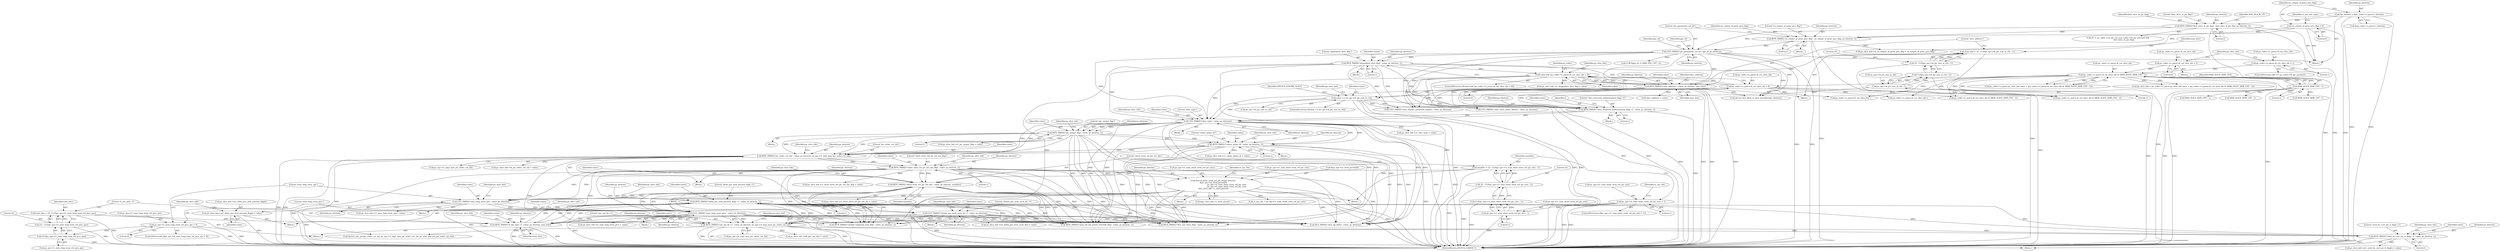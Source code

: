 digraph "0_Android_913d9e8d93d6b81bb8eac3fc2c1426651f5b259d@array" {
"1000976" [label="(Call,ps_slice_hdr->ai1_delta_poc_msb_present_flag[i] = value)"];
"1000971" [label="(Call,BITS_PARSE(\"delta_poc_msb_present_flag[ i ]\", value, ps_bitstrm, 1))"];
"1000916" [label="(Call,BITS_PARSE(\"lt_idx_sps[ i ]\", value, ps_bitstrm, num_bits))"];
"1000857" [label="(Call,UEV_PARSE(\"num_long_term_pics\", value, ps_bitstrm))"];
"1000734" [label="(Call,BITS_PARSE(\"short_term_ref_pic_set_idx\", value, ps_bitstrm, numbits))"];
"1000694" [label="(Call,BITS_PARSE(\"short_term_ref_pic_set_sps_flag\", value, ps_bitstrm, 1))"];
"1000682" [label="(Call,BITS_PARSE(\"pic_order_cnt_lsb\", value, ps_bitstrm, ps_sps->i1_log2_max_pic_order_cnt_lsb))"];
"1000637" [label="(Call,BITS_PARSE(\"pic_output_flag\", value, ps_bitstrm, 1))"];
"1000592" [label="(Call,UEV_PARSE(\"slice_type\", value, ps_bitstrm))"];
"1000587" [label="(Call,BITS_PARSE(\"slice_reserved_undetermined_flag[ i ]\", value, ps_bitstrm, 1))"];
"1000537" [label="(Call,value >= ps_sps->i4_pic_size_in_ctb)"];
"1000528" [label="(Call,BITS_PARSE(\"slice_address\", value, ps_bitstrm, num_bits))"];
"1000428" [label="(Call,value && (ps_codec->s_parse.i4_cur_slice_idx > 0))"];
"1000422" [label="(Call,BITS_PARSE(\"dependent_slice_flag\", value, ps_bitstrm, 1))"];
"1000209" [label="(Call,UEV_PARSE(\"pic_parameter_set_id\", pps_id, ps_bitstrm))"];
"1000204" [label="(Call,BITS_PARSE(\"no_output_of_prior_pics_flag\", no_output_of_prior_pics_flag, ps_bitstrm, 1))"];
"1000159" [label="(Call,no_output_of_prior_pics_flag = 0)"];
"1000190" [label="(Call,BITS_PARSE(\"first_slice_in_pic_flag\", first_slice_in_pic_flag, ps_bitstrm, 1))"];
"1000147" [label="(Call,*ps_bitstrm = &ps_codec->s_parse.s_bitstrm)"];
"1000430" [label="(Call,ps_codec->s_parse.i4_cur_slice_idx > 0)"];
"1000405" [label="(Call,ps_codec->s_parse.i4_cur_slice_idx & (MAX_SLICE_HDR_CNT - 1))"];
"1000375" [label="(Call,ps_codec->s_parse.i4_cur_slice_idx = 0)"];
"1000390" [label="(Call,ps_codec->s_parse.i4_cur_slice_idx = 1)"];
"1000411" [label="(Call,MAX_SLICE_HDR_CNT - 1)"];
"1000518" [label="(Call,num_bits = 32 - CLZ(ps_sps->i4_pic_size_in_ctb - 1))"];
"1000520" [label="(Call,32 - CLZ(ps_sps->i4_pic_size_in_ctb - 1))"];
"1000522" [label="(Call,CLZ(ps_sps->i4_pic_size_in_ctb - 1))"];
"1000523" [label="(Call,ps_sps->i4_pic_size_in_ctb - 1)"];
"1000659" [label="(Call,BITS_PARSE(\"colour_plane_id\", value, ps_bitstrm, 2))"];
"1000724" [label="(Call,numbits = 32 - CLZ(ps_sps->i1_num_short_term_ref_pic_sets - 1))"];
"1000726" [label="(Call,32 - CLZ(ps_sps->i1_num_short_term_ref_pic_sets - 1))"];
"1000728" [label="(Call,CLZ(ps_sps->i1_num_short_term_ref_pic_sets - 1))"];
"1000729" [label="(Call,ps_sps->i1_num_short_term_ref_pic_sets - 1)"];
"1000718" [label="(Call,ps_sps->i1_num_short_term_ref_pic_sets > 1)"];
"1000834" [label="(Call,UEV_PARSE(\"num_long_term_sps\", value, ps_bitstrm))"];
"1000778" [label="(Call,ihevcd_short_term_ref_pic_set(ps_bitstrm,\n &ps_sps->as_stref_picset[0],\n                                              ps_sps->i1_num_short_term_ref_pic_sets,\n                                              ps_sps->i1_num_short_term_ref_pic_sets,\n &ps_slice_hdr->s_stref_picset))"];
"1000997" [label="(Call,UEV_PARSE(\"delata_poc_msb_cycle_lt[ i ]\", value, ps_bitstrm))"];
"1000908" [label="(Call,num_bits = 32 - CLZ(ps_sps->i1_num_long_term_ref_pics_sps))"];
"1000910" [label="(Call,32 - CLZ(ps_sps->i1_num_long_term_ref_pics_sps))"];
"1000912" [label="(Call,CLZ(ps_sps->i1_num_long_term_ref_pics_sps))"];
"1000828" [label="(Call,ps_sps->i1_num_long_term_ref_pics_sps > 0)"];
"1000959" [label="(Call,BITS_PARSE(\"used_by_curr_pic_lt_flag[ i ]\", value, ps_bitstrm, 1))"];
"1000945" [label="(Call,BITS_PARSE(\"poc_lsb_lt[ i ]\", value, ps_bitstrm, ps_sps->i1_log2_max_pic_order_cnt_lsb))"];
"1000422" [label="(Call,BITS_PARSE(\"dependent_slice_flag\", value, ps_bitstrm, 1))"];
"1000686" [label="(Call,ps_sps->i1_log2_max_pic_order_cnt_lsb)"];
"1000160" [label="(Identifier,no_output_of_prior_pics_flag)"];
"1000588" [label="(Literal,\"slice_reserved_undetermined_flag[ i ]\")"];
"1000193" [label="(Identifier,ps_bitstrm)"];
"1000638" [label="(Literal,\"pic_output_flag\")"];
"1000786" [label="(Call,ps_sps->i1_num_short_term_ref_pic_sets)"];
"1000919" [label="(Identifier,ps_bitstrm)"];
"1002617" [label="(MethodReturn,IHEVCD_ERROR_T)"];
"1000960" [label="(Literal,\"used_by_curr_pic_lt_flag[ i ]\")"];
"1000689" [label="(Call,ps_slice_hdr->i4_pic_order_cnt_lsb = value)"];
"1000726" [label="(Call,32 - CLZ(ps_sps->i1_num_short_term_ref_pic_sets - 1))"];
"1000829" [label="(Call,ps_sps->i1_num_long_term_ref_pics_sps)"];
"1000518" [label="(Call,num_bits = 32 - CLZ(ps_sps->i4_pic_size_in_ctb - 1))"];
"1000718" [label="(Call,ps_sps->i1_num_short_term_ref_pic_sets > 1)"];
"1000440" [label="(Call,ps_codec->s_parse.i4_cur_slice_idx & (MAX_SLICE_HDR_CNT - 1))"];
"1001169" [label="(Call,BITS_PARSE(\"num_ref_idx_active_override_flag\", value, ps_bitstrm, 1))"];
"1000640" [label="(Identifier,ps_bitstrm)"];
"1001081" [label="(Call,BITS_PARSE(\"enable_temporal_mvp_flag\", value, ps_bitstrm, 1))"];
"1000532" [label="(Identifier,num_bits)"];
"1000780" [label="(Call,&ps_sps->as_stref_picset[0])"];
"1000406" [label="(Call,ps_codec->s_parse.i4_cur_slice_idx)"];
"1000537" [label="(Call,value >= ps_sps->i4_pic_size_in_ctb)"];
"1000212" [label="(Identifier,ps_bitstrm)"];
"1000210" [label="(Literal,\"pic_parameter_set_id\")"];
"1000194" [label="(Literal,1)"];
"1000912" [label="(Call,CLZ(ps_sps->i1_num_long_term_ref_pics_sps))"];
"1000727" [label="(Literal,32)"];
"1000431" [label="(Call,ps_codec->s_parse.i4_cur_slice_idx)"];
"1000159" [label="(Call,no_output_of_prior_pics_flag = 0)"];
"1000859" [label="(Identifier,value)"];
"1000528" [label="(Call,BITS_PARSE(\"slice_address\", value, ps_bitstrm, num_bits))"];
"1000531" [label="(Identifier,ps_bitstrm)"];
"1000963" [label="(Literal,1)"];
"1000909" [label="(Identifier,num_bits)"];
"1000390" [label="(Call,ps_codec->s_parse.i4_cur_slice_idx = 1)"];
"1000523" [label="(Call,ps_sps->i4_pic_size_in_ctb - 1)"];
"1000590" [label="(Identifier,ps_bitstrm)"];
"1000723" [label="(Block,)"];
"1000636" [label="(Block,)"];
"1000949" [label="(Call,ps_sps->i1_log2_max_pic_order_cnt_lsb)"];
"1000947" [label="(Identifier,value)"];
"1000910" [label="(Call,32 - CLZ(ps_sps->i1_num_long_term_ref_pics_sps))"];
"1000778" [label="(Call,ihevcd_short_term_ref_pic_set(ps_bitstrm,\n &ps_sps->as_stref_picset[0],\n                                              ps_sps->i1_num_short_term_ref_pic_sets,\n                                              ps_sps->i1_num_short_term_ref_pic_sets,\n &ps_slice_hdr->s_stref_picset))"];
"1000405" [label="(Call,ps_codec->s_parse.i4_cur_slice_idx & (MAX_SLICE_HDR_CNT - 1))"];
"1000944" [label="(Block,)"];
"1000538" [label="(Identifier,value)"];
"1000999" [label="(Identifier,value)"];
"1000736" [label="(Identifier,value)"];
"1000527" [label="(Literal,1)"];
"1001000" [label="(Identifier,ps_bitstrm)"];
"1000722" [label="(Literal,1)"];
"1000977" [label="(Call,ps_slice_hdr->ai1_delta_poc_msb_present_flag[i])"];
"1000215" [label="(Call,CLIP3(pps_id, 0, MAX_PPS_CNT - 2))"];
"1000997" [label="(Call,UEV_PARSE(\"delata_poc_msb_cycle_lt[ i ]\", value, ps_bitstrm))"];
"1000427" [label="(ControlStructure,if(value && (ps_codec->s_parse.i4_cur_slice_idx > 0)))"];
"1000203" [label="(Block,)"];
"1000413" [label="(Literal,1)"];
"1000971" [label="(Call,BITS_PARSE(\"delta_poc_msb_present_flag[ i ]\", value, ps_bitstrm, 1))"];
"1000836" [label="(Identifier,value)"];
"1001106" [label="(Call,BITS_PARSE(\"slice_sao_luma_flag\", value, ps_bitstrm, 1))"];
"1000641" [label="(Literal,1)"];
"1000733" [label="(Literal,1)"];
"1000204" [label="(Call,BITS_PARSE(\"no_output_of_prior_pics_flag\", no_output_of_prior_pics_flag, ps_bitstrm, 1))"];
"1000972" [label="(Literal,\"delta_poc_msb_present_flag[ i ]\")"];
"1000697" [label="(Identifier,ps_bitstrm)"];
"1000955" [label="(Identifier,ps_slice_hdr)"];
"1000596" [label="(Call,ps_slice_hdr->i1_slice_type = value)"];
"1000214" [label="(Identifier,pps_id)"];
"1000592" [label="(Call,UEV_PARSE(\"slice_type\", value, ps_bitstrm))"];
"1000147" [label="(Call,*ps_bitstrm = &ps_codec->s_parse.s_bitstrm)"];
"1000589" [label="(Identifier,value)"];
"1000536" [label="(ControlStructure,if(value >= ps_sps->i4_pic_size_in_ctb))"];
"1000516" [label="(Block,)"];
"1000974" [label="(Identifier,ps_bitstrm)"];
"1000375" [label="(Call,ps_codec->s_parse.i4_cur_slice_idx = 0)"];
"1000198" [label="(Identifier,NAL_BLA_W_LP)"];
"1000838" [label="(Call,ps_slice_hdr->i1_num_long_term_sps = value)"];
"1000684" [label="(Identifier,value)"];
"1001712" [label="(Call,ps_codec->s_parse.i4_cur_slice_idx--)"];
"1000666" [label="(Identifier,ps_slice_hdr)"];
"1000691" [label="(Identifier,ps_slice_hdr)"];
"1000662" [label="(Identifier,ps_bitstrm)"];
"1000696" [label="(Identifier,value)"];
"1000543" [label="(Identifier,IHEVCD_IGNORE_SLICE)"];
"1000552" [label="(Identifier,ps_slice_hdr)"];
"1000982" [label="(Identifier,value)"];
"1000828" [label="(Call,ps_sps->i1_num_long_term_ref_pics_sps > 0)"];
"1000737" [label="(Identifier,ps_bitstrm)"];
"1000745" [label="(Identifier,st_rps_idx)"];
"1000717" [label="(ControlStructure,if(ps_sps->i1_num_short_term_ref_pic_sets > 1))"];
"1000529" [label="(Literal,\"slice_address\")"];
"1000284" [label="(Call,(0 != ps_codec->u4_pic_cnt || ps_codec->i4_pic_present) &&\n                    first_slice_in_pic_flag)"];
"1000161" [label="(Literal,0)"];
"1000724" [label="(Call,numbits = 32 - CLZ(ps_sps->i1_num_short_term_ref_pic_sets - 1))"];
"1000521" [label="(Literal,32)"];
"1000777" [label="(Block,)"];
"1000520" [label="(Call,32 - CLZ(ps_sps->i4_pic_size_in_ctb - 1))"];
"1000861" [label="(Call,ps_slice_hdr->i1_num_long_term_pics = value)"];
"1000522" [label="(Call,CLZ(ps_sps->i4_pic_size_in_ctb - 1))"];
"1000637" [label="(Call,BITS_PARSE(\"pic_output_flag\", value, ps_bitstrm, 1))"];
"1000639" [label="(Identifier,value)"];
"1000975" [label="(Literal,1)"];
"1000384" [label="(ControlStructure,if(0 == ps_codec->i4_pic_present))"];
"1000998" [label="(Literal,\"delata_poc_msb_cycle_lt[ i ]\")"];
"1000719" [label="(Call,ps_sps->i1_num_short_term_ref_pic_sets)"];
"1000376" [label="(Call,ps_codec->s_parse.i4_cur_slice_idx)"];
"1000945" [label="(Call,BITS_PARSE(\"poc_lsb_lt[ i ]\", value, ps_bitstrm, ps_sps->i1_log2_max_pic_order_cnt_lsb))"];
"1000735" [label="(Literal,\"short_term_ref_pic_set_idx\")"];
"1000428" [label="(Call,value && (ps_codec->s_parse.i4_cur_slice_idx > 0))"];
"1000911" [label="(Literal,32)"];
"1000729" [label="(Call,ps_sps->i1_num_short_term_ref_pic_sets - 1)"];
"1000677" [label="(Block,)"];
"1002016" [label="(Call,ihevcd_bits_flush_to_byte_boundary(ps_bitstrm))"];
"1000827" [label="(ControlStructure,if(ps_sps->i1_num_long_term_ref_pics_sps > 0))"];
"1000908" [label="(Call,num_bits = 32 - CLZ(ps_sps->i1_num_long_term_ref_pics_sps))"];
"1000425" [label="(Identifier,ps_bitstrm)"];
"1000423" [label="(Literal,\"dependent_slice_flag\")"];
"1000906" [label="(Block,)"];
"1000739" [label="(Call,ps_slice_hdr->i1_short_term_ref_pic_set_idx = value)"];
"1000863" [label="(Identifier,ps_slice_hdr)"];
"1000587" [label="(Call,BITS_PARSE(\"slice_reserved_undetermined_flag[ i ]\", value, ps_bitstrm, 1))"];
"1000594" [label="(Identifier,value)"];
"1000399" [label="(Call,ps_codec->s_parse.ps_slice_hdr_base + (ps_codec->s_parse.i4_cur_slice_idx & (MAX_SLICE_HDR_CNT - 1)))"];
"1000833" [label="(Block,)"];
"1000837" [label="(Identifier,ps_bitstrm)"];
"1000436" [label="(Literal,0)"];
"1000554" [label="(Block,)"];
"1000682" [label="(Call,BITS_PARSE(\"pic_order_cnt_lsb\", value, ps_bitstrm, ps_sps->i1_log2_max_pic_order_cnt_lsb))"];
"1000421" [label="(Block,)"];
"1002518" [label="(Call,ps_codec->s_parse.i4_cur_slice_idx & (MAX_SLICE_HDR_CNT - 1))"];
"1002524" [label="(Call,MAX_SLICE_HDR_CNT - 1)"];
"1000685" [label="(Identifier,ps_bitstrm)"];
"1000460" [label="(Call,ps_slice_hdr->i1_dependent_slice_flag = value)"];
"1000826" [label="(Block,)"];
"1000976" [label="(Call,ps_slice_hdr->ai1_delta_poc_msb_present_flag[i] = value)"];
"1000979" [label="(Identifier,ps_slice_hdr)"];
"1000430" [label="(Call,ps_codec->s_parse.i4_cur_slice_idx > 0)"];
"1000725" [label="(Identifier,numbits)"];
"1001454" [label="(Call,SEV_PARSE(\"slice_qp_delta\", value, ps_bitstrm))"];
"1000952" [label="(Call,ps_slice_hdr->ai4_poc_lsb_lt[i] = value)"];
"1000741" [label="(Identifier,ps_slice_hdr)"];
"1000699" [label="(Call,ps_slice_hdr->i1_short_term_ref_pic_set_sps_flag = value)"];
"1000946" [label="(Literal,\"poc_lsb_lt[ i ]\")"];
"1000734" [label="(Call,BITS_PARSE(\"short_term_ref_pic_set_idx\", value, ps_bitstrm, numbits))"];
"1000164" [label="(Identifier,i1_nal_unit_type)"];
"1000446" [label="(Call,MAX_SLICE_HDR_CNT - 1)"];
"1000920" [label="(Identifier,num_bits)"];
"1000840" [label="(Identifier,ps_slice_hdr)"];
"1000698" [label="(Literal,1)"];
"1000779" [label="(Identifier,ps_bitstrm)"];
"1000728" [label="(Call,CLZ(ps_sps->i1_num_short_term_ref_pic_sets - 1))"];
"1000412" [label="(Identifier,MAX_SLICE_HDR_CNT)"];
"1000192" [label="(Identifier,first_slice_in_pic_flag)"];
"1000899" [label="(Block,)"];
"1000595" [label="(Identifier,ps_bitstrm)"];
"1000948" [label="(Identifier,ps_bitstrm)"];
"1000986" [label="(Identifier,ps_slice_hdr)"];
"1000834" [label="(Call,UEV_PARSE(\"num_long_term_sps\", value, ps_bitstrm))"];
"1000424" [label="(Identifier,value)"];
"1000967" [label="(Identifier,ps_slice_hdr)"];
"1000533" [label="(Call,slice_address = value)"];
"1000391" [label="(Call,ps_codec->s_parse.i4_cur_slice_idx)"];
"1000429" [label="(Identifier,value)"];
"1000132" [label="(Block,)"];
"1000789" [label="(Call,ps_sps->i1_num_short_term_ref_pic_sets)"];
"1001990" [label="(Call,UEV_PARSE(\"slice_header_extension_length\", value, ps_bitstrm))"];
"1000397" [label="(Call,ps_slice_hdr = ps_codec->s_parse.ps_slice_hdr_base + (ps_codec->s_parse.i4_cur_slice_idx & (MAX_SLICE_HDR_CNT - 1)))"];
"1000586" [label="(Block,)"];
"1000148" [label="(Identifier,ps_bitstrm)"];
"1000398" [label="(Identifier,ps_slice_hdr)"];
"1000524" [label="(Call,ps_sps->i4_pic_size_in_ctb)"];
"1000792" [label="(Call,&ps_slice_hdr->s_stref_picset)"];
"1000593" [label="(Literal,\"slice_type\")"];
"1000924" [label="(Identifier,ps_slice_hdr)"];
"1000918" [label="(Identifier,value)"];
"1000209" [label="(Call,UEV_PARSE(\"pic_parameter_set_id\", pps_id, ps_bitstrm))"];
"1001771" [label="(Call,ps_codec->s_parse.i4_cur_slice_idx--)"];
"1000439" [label="(Identifier,ps_codec)"];
"1000381" [label="(Literal,0)"];
"1001001" [label="(Call,ps_slice_hdr->ai1_delta_poc_msb_cycle_lt[i] = value)"];
"1001883" [label="(Call,UEV_PARSE(\"num_entry_point_offsets\", value, ps_bitstrm))"];
"1000206" [label="(Identifier,no_output_of_prior_pics_flag)"];
"1000835" [label="(Literal,\"num_long_term_sps\")"];
"1000530" [label="(Identifier,value)"];
"1000205" [label="(Literal,\"no_output_of_prior_pics_flag\")"];
"1000916" [label="(Call,BITS_PARSE(\"lt_idx_sps[ i ]\", value, ps_bitstrm, num_bits))"];
"1000642" [label="(Call,ps_slice_hdr->i1_pic_output_flag = value)"];
"1000207" [label="(Identifier,ps_bitstrm)"];
"1000539" [label="(Call,ps_sps->i4_pic_size_in_ctb)"];
"1000858" [label="(Literal,\"num_long_term_pics\")"];
"1000695" [label="(Literal,\"short_term_ref_pic_set_sps_flag\")"];
"1000149" [label="(Call,&ps_codec->s_parse.s_bitstrm)"];
"1000591" [label="(Literal,1)"];
"1000211" [label="(Identifier,pps_id)"];
"1000730" [label="(Call,ps_sps->i1_num_short_term_ref_pic_sets)"];
"1000832" [label="(Literal,0)"];
"1000462" [label="(Identifier,ps_slice_hdr)"];
"1000659" [label="(Call,BITS_PARSE(\"colour_plane_id\", value, ps_bitstrm, 2))"];
"1000519" [label="(Identifier,num_bits)"];
"1000208" [label="(Literal,1)"];
"1000664" [label="(Call,ps_slice_hdr->i1_colour_plane_id = value)"];
"1000660" [label="(Literal,\"colour_plane_id\")"];
"1000796" [label="(Call,st_rps_idx = ps_sps->i1_num_short_term_ref_pic_sets)"];
"1000913" [label="(Call,ps_sps->i1_num_long_term_ref_pics_sps)"];
"1000644" [label="(Identifier,ps_slice_hdr)"];
"1000961" [label="(Identifier,value)"];
"1000959" [label="(Call,BITS_PARSE(\"used_by_curr_pic_lt_flag[ i ]\", value, ps_bitstrm, 1))"];
"1000396" [label="(Literal,1)"];
"1000374" [label="(Block,)"];
"1000964" [label="(Call,ps_slice_hdr->ai1_used_by_curr_pic_lt_flag[i] = value)"];
"1000973" [label="(Identifier,value)"];
"1000962" [label="(Identifier,ps_bitstrm)"];
"1000190" [label="(Call,BITS_PARSE(\"first_slice_in_pic_flag\", first_slice_in_pic_flag, ps_bitstrm, 1))"];
"1000917" [label="(Literal,\"lt_idx_sps[ i ]\")"];
"1000797" [label="(Identifier,st_rps_idx)"];
"1000191" [label="(Literal,\"first_slice_in_pic_flag\")"];
"1000534" [label="(Identifier,slice_address)"];
"1000663" [label="(Literal,2)"];
"1000658" [label="(Block,)"];
"1000661" [label="(Identifier,value)"];
"1000694" [label="(Call,BITS_PARSE(\"short_term_ref_pic_set_sps_flag\", value, ps_bitstrm, 1))"];
"1000857" [label="(Call,UEV_PARSE(\"num_long_term_pics\", value, ps_bitstrm))"];
"1000426" [label="(Literal,1)"];
"1001658" [label="(Call,ihevcd_calc_poc(ps_codec, ps_nal, ps_sps->i1_log2_max_pic_order_cnt_lsb, ps_slice_hdr->i4_pic_order_cnt_lsb))"];
"1000501" [label="(Call,ps_slice_hdr->i1_no_output_of_prior_pics_flag = no_output_of_prior_pics_flag)"];
"1000585" [label="(Identifier,i)"];
"1001808" [label="(Call,MAX_SLICE_HDR_CNT - 1)"];
"1000701" [label="(Identifier,ps_slice_hdr)"];
"1000996" [label="(Block,)"];
"1000860" [label="(Identifier,ps_bitstrm)"];
"1000683" [label="(Literal,\"pic_order_cnt_lsb\")"];
"1000738" [label="(Identifier,numbits)"];
"1000598" [label="(Identifier,ps_slice_hdr)"];
"1001004" [label="(Identifier,ps_slice_hdr)"];
"1000411" [label="(Call,MAX_SLICE_HDR_CNT - 1)"];
"1000976" -> "1000899"  [label="AST: "];
"1000976" -> "1000982"  [label="CFG: "];
"1000977" -> "1000976"  [label="AST: "];
"1000982" -> "1000976"  [label="AST: "];
"1000986" -> "1000976"  [label="CFG: "];
"1000976" -> "1002617"  [label="DDG: "];
"1000971" -> "1000976"  [label="DDG: "];
"1000971" -> "1000899"  [label="AST: "];
"1000971" -> "1000975"  [label="CFG: "];
"1000972" -> "1000971"  [label="AST: "];
"1000973" -> "1000971"  [label="AST: "];
"1000974" -> "1000971"  [label="AST: "];
"1000975" -> "1000971"  [label="AST: "];
"1000979" -> "1000971"  [label="CFG: "];
"1000971" -> "1002617"  [label="DDG: "];
"1000971" -> "1000916"  [label="DDG: "];
"1000971" -> "1000916"  [label="DDG: "];
"1000971" -> "1000945"  [label="DDG: "];
"1000971" -> "1000945"  [label="DDG: "];
"1000916" -> "1000971"  [label="DDG: "];
"1000916" -> "1000971"  [label="DDG: "];
"1000959" -> "1000971"  [label="DDG: "];
"1000959" -> "1000971"  [label="DDG: "];
"1000971" -> "1000997"  [label="DDG: "];
"1000971" -> "1000997"  [label="DDG: "];
"1000971" -> "1001081"  [label="DDG: "];
"1000971" -> "1001081"  [label="DDG: "];
"1000971" -> "1001106"  [label="DDG: "];
"1000971" -> "1001106"  [label="DDG: "];
"1000971" -> "1001169"  [label="DDG: "];
"1000971" -> "1001169"  [label="DDG: "];
"1000971" -> "1001454"  [label="DDG: "];
"1000971" -> "1001454"  [label="DDG: "];
"1000916" -> "1000906"  [label="AST: "];
"1000916" -> "1000920"  [label="CFG: "];
"1000917" -> "1000916"  [label="AST: "];
"1000918" -> "1000916"  [label="AST: "];
"1000919" -> "1000916"  [label="AST: "];
"1000920" -> "1000916"  [label="AST: "];
"1000924" -> "1000916"  [label="CFG: "];
"1000916" -> "1002617"  [label="DDG: "];
"1000916" -> "1002617"  [label="DDG: "];
"1000857" -> "1000916"  [label="DDG: "];
"1000857" -> "1000916"  [label="DDG: "];
"1000997" -> "1000916"  [label="DDG: "];
"1000997" -> "1000916"  [label="DDG: "];
"1000908" -> "1000916"  [label="DDG: "];
"1000857" -> "1000826"  [label="AST: "];
"1000857" -> "1000860"  [label="CFG: "];
"1000858" -> "1000857"  [label="AST: "];
"1000859" -> "1000857"  [label="AST: "];
"1000860" -> "1000857"  [label="AST: "];
"1000863" -> "1000857"  [label="CFG: "];
"1000857" -> "1002617"  [label="DDG: "];
"1000734" -> "1000857"  [label="DDG: "];
"1000734" -> "1000857"  [label="DDG: "];
"1000834" -> "1000857"  [label="DDG: "];
"1000834" -> "1000857"  [label="DDG: "];
"1000694" -> "1000857"  [label="DDG: "];
"1000694" -> "1000857"  [label="DDG: "];
"1000778" -> "1000857"  [label="DDG: "];
"1000857" -> "1000861"  [label="DDG: "];
"1000857" -> "1000945"  [label="DDG: "];
"1000857" -> "1000945"  [label="DDG: "];
"1000857" -> "1001081"  [label="DDG: "];
"1000857" -> "1001081"  [label="DDG: "];
"1000857" -> "1001106"  [label="DDG: "];
"1000857" -> "1001106"  [label="DDG: "];
"1000857" -> "1001169"  [label="DDG: "];
"1000857" -> "1001169"  [label="DDG: "];
"1000857" -> "1001454"  [label="DDG: "];
"1000857" -> "1001454"  [label="DDG: "];
"1000734" -> "1000723"  [label="AST: "];
"1000734" -> "1000738"  [label="CFG: "];
"1000735" -> "1000734"  [label="AST: "];
"1000736" -> "1000734"  [label="AST: "];
"1000737" -> "1000734"  [label="AST: "];
"1000738" -> "1000734"  [label="AST: "];
"1000741" -> "1000734"  [label="CFG: "];
"1000734" -> "1002617"  [label="DDG: "];
"1000734" -> "1002617"  [label="DDG: "];
"1000694" -> "1000734"  [label="DDG: "];
"1000694" -> "1000734"  [label="DDG: "];
"1000724" -> "1000734"  [label="DDG: "];
"1000734" -> "1000739"  [label="DDG: "];
"1000734" -> "1000834"  [label="DDG: "];
"1000734" -> "1000834"  [label="DDG: "];
"1000734" -> "1001081"  [label="DDG: "];
"1000734" -> "1001081"  [label="DDG: "];
"1000734" -> "1001106"  [label="DDG: "];
"1000734" -> "1001106"  [label="DDG: "];
"1000734" -> "1001169"  [label="DDG: "];
"1000734" -> "1001169"  [label="DDG: "];
"1000734" -> "1001454"  [label="DDG: "];
"1000734" -> "1001454"  [label="DDG: "];
"1000694" -> "1000677"  [label="AST: "];
"1000694" -> "1000698"  [label="CFG: "];
"1000695" -> "1000694"  [label="AST: "];
"1000696" -> "1000694"  [label="AST: "];
"1000697" -> "1000694"  [label="AST: "];
"1000698" -> "1000694"  [label="AST: "];
"1000701" -> "1000694"  [label="CFG: "];
"1000694" -> "1002617"  [label="DDG: "];
"1000682" -> "1000694"  [label="DDG: "];
"1000682" -> "1000694"  [label="DDG: "];
"1000694" -> "1000699"  [label="DDG: "];
"1000694" -> "1000778"  [label="DDG: "];
"1000694" -> "1000834"  [label="DDG: "];
"1000694" -> "1000834"  [label="DDG: "];
"1000694" -> "1001081"  [label="DDG: "];
"1000694" -> "1001081"  [label="DDG: "];
"1000694" -> "1001106"  [label="DDG: "];
"1000694" -> "1001106"  [label="DDG: "];
"1000694" -> "1001169"  [label="DDG: "];
"1000694" -> "1001169"  [label="DDG: "];
"1000694" -> "1001454"  [label="DDG: "];
"1000694" -> "1001454"  [label="DDG: "];
"1000682" -> "1000677"  [label="AST: "];
"1000682" -> "1000686"  [label="CFG: "];
"1000683" -> "1000682"  [label="AST: "];
"1000684" -> "1000682"  [label="AST: "];
"1000685" -> "1000682"  [label="AST: "];
"1000686" -> "1000682"  [label="AST: "];
"1000691" -> "1000682"  [label="CFG: "];
"1000682" -> "1002617"  [label="DDG: "];
"1000682" -> "1002617"  [label="DDG: "];
"1000637" -> "1000682"  [label="DDG: "];
"1000637" -> "1000682"  [label="DDG: "];
"1000659" -> "1000682"  [label="DDG: "];
"1000659" -> "1000682"  [label="DDG: "];
"1000592" -> "1000682"  [label="DDG: "];
"1000592" -> "1000682"  [label="DDG: "];
"1000682" -> "1000689"  [label="DDG: "];
"1000682" -> "1000945"  [label="DDG: "];
"1000682" -> "1001658"  [label="DDG: "];
"1000637" -> "1000636"  [label="AST: "];
"1000637" -> "1000641"  [label="CFG: "];
"1000638" -> "1000637"  [label="AST: "];
"1000639" -> "1000637"  [label="AST: "];
"1000640" -> "1000637"  [label="AST: "];
"1000641" -> "1000637"  [label="AST: "];
"1000644" -> "1000637"  [label="CFG: "];
"1000637" -> "1002617"  [label="DDG: "];
"1000592" -> "1000637"  [label="DDG: "];
"1000592" -> "1000637"  [label="DDG: "];
"1000637" -> "1000642"  [label="DDG: "];
"1000637" -> "1000659"  [label="DDG: "];
"1000637" -> "1000659"  [label="DDG: "];
"1000637" -> "1001106"  [label="DDG: "];
"1000637" -> "1001106"  [label="DDG: "];
"1000637" -> "1001169"  [label="DDG: "];
"1000637" -> "1001169"  [label="DDG: "];
"1000637" -> "1001454"  [label="DDG: "];
"1000637" -> "1001454"  [label="DDG: "];
"1000592" -> "1000554"  [label="AST: "];
"1000592" -> "1000595"  [label="CFG: "];
"1000593" -> "1000592"  [label="AST: "];
"1000594" -> "1000592"  [label="AST: "];
"1000595" -> "1000592"  [label="AST: "];
"1000598" -> "1000592"  [label="CFG: "];
"1000592" -> "1002617"  [label="DDG: "];
"1000592" -> "1002617"  [label="DDG: "];
"1000587" -> "1000592"  [label="DDG: "];
"1000587" -> "1000592"  [label="DDG: "];
"1000537" -> "1000592"  [label="DDG: "];
"1000428" -> "1000592"  [label="DDG: "];
"1000528" -> "1000592"  [label="DDG: "];
"1000422" -> "1000592"  [label="DDG: "];
"1000209" -> "1000592"  [label="DDG: "];
"1000592" -> "1000596"  [label="DDG: "];
"1000592" -> "1000659"  [label="DDG: "];
"1000592" -> "1000659"  [label="DDG: "];
"1000592" -> "1001106"  [label="DDG: "];
"1000592" -> "1001106"  [label="DDG: "];
"1000592" -> "1001169"  [label="DDG: "];
"1000592" -> "1001169"  [label="DDG: "];
"1000592" -> "1001454"  [label="DDG: "];
"1000592" -> "1001454"  [label="DDG: "];
"1000587" -> "1000586"  [label="AST: "];
"1000587" -> "1000591"  [label="CFG: "];
"1000588" -> "1000587"  [label="AST: "];
"1000589" -> "1000587"  [label="AST: "];
"1000590" -> "1000587"  [label="AST: "];
"1000591" -> "1000587"  [label="AST: "];
"1000585" -> "1000587"  [label="CFG: "];
"1000587" -> "1002617"  [label="DDG: "];
"1000537" -> "1000587"  [label="DDG: "];
"1000428" -> "1000587"  [label="DDG: "];
"1000528" -> "1000587"  [label="DDG: "];
"1000422" -> "1000587"  [label="DDG: "];
"1000209" -> "1000587"  [label="DDG: "];
"1000537" -> "1000536"  [label="AST: "];
"1000537" -> "1000539"  [label="CFG: "];
"1000538" -> "1000537"  [label="AST: "];
"1000539" -> "1000537"  [label="AST: "];
"1000543" -> "1000537"  [label="CFG: "];
"1000552" -> "1000537"  [label="CFG: "];
"1000537" -> "1002617"  [label="DDG: "];
"1000537" -> "1002617"  [label="DDG: "];
"1000537" -> "1002617"  [label="DDG: "];
"1000528" -> "1000537"  [label="DDG: "];
"1000523" -> "1000537"  [label="DDG: "];
"1000537" -> "1001883"  [label="DDG: "];
"1000537" -> "1001990"  [label="DDG: "];
"1000528" -> "1000516"  [label="AST: "];
"1000528" -> "1000532"  [label="CFG: "];
"1000529" -> "1000528"  [label="AST: "];
"1000530" -> "1000528"  [label="AST: "];
"1000531" -> "1000528"  [label="AST: "];
"1000532" -> "1000528"  [label="AST: "];
"1000534" -> "1000528"  [label="CFG: "];
"1000528" -> "1002617"  [label="DDG: "];
"1000528" -> "1002617"  [label="DDG: "];
"1000528" -> "1002617"  [label="DDG: "];
"1000428" -> "1000528"  [label="DDG: "];
"1000422" -> "1000528"  [label="DDG: "];
"1000209" -> "1000528"  [label="DDG: "];
"1000518" -> "1000528"  [label="DDG: "];
"1000528" -> "1000533"  [label="DDG: "];
"1000528" -> "1001883"  [label="DDG: "];
"1000528" -> "1001990"  [label="DDG: "];
"1000528" -> "1002016"  [label="DDG: "];
"1000428" -> "1000427"  [label="AST: "];
"1000428" -> "1000429"  [label="CFG: "];
"1000428" -> "1000430"  [label="CFG: "];
"1000429" -> "1000428"  [label="AST: "];
"1000430" -> "1000428"  [label="AST: "];
"1000439" -> "1000428"  [label="CFG: "];
"1000462" -> "1000428"  [label="CFG: "];
"1000428" -> "1002617"  [label="DDG: "];
"1000428" -> "1002617"  [label="DDG: "];
"1000422" -> "1000428"  [label="DDG: "];
"1000430" -> "1000428"  [label="DDG: "];
"1000430" -> "1000428"  [label="DDG: "];
"1000428" -> "1000460"  [label="DDG: "];
"1000428" -> "1001883"  [label="DDG: "];
"1000428" -> "1001990"  [label="DDG: "];
"1000422" -> "1000421"  [label="AST: "];
"1000422" -> "1000426"  [label="CFG: "];
"1000423" -> "1000422"  [label="AST: "];
"1000424" -> "1000422"  [label="AST: "];
"1000425" -> "1000422"  [label="AST: "];
"1000426" -> "1000422"  [label="AST: "];
"1000429" -> "1000422"  [label="CFG: "];
"1000422" -> "1002617"  [label="DDG: "];
"1000422" -> "1002617"  [label="DDG: "];
"1000209" -> "1000422"  [label="DDG: "];
"1000422" -> "1001883"  [label="DDG: "];
"1000422" -> "1001990"  [label="DDG: "];
"1000422" -> "1002016"  [label="DDG: "];
"1000209" -> "1000132"  [label="AST: "];
"1000209" -> "1000212"  [label="CFG: "];
"1000210" -> "1000209"  [label="AST: "];
"1000211" -> "1000209"  [label="AST: "];
"1000212" -> "1000209"  [label="AST: "];
"1000214" -> "1000209"  [label="CFG: "];
"1000209" -> "1002617"  [label="DDG: "];
"1000209" -> "1002617"  [label="DDG: "];
"1000204" -> "1000209"  [label="DDG: "];
"1000190" -> "1000209"  [label="DDG: "];
"1000209" -> "1000215"  [label="DDG: "];
"1000209" -> "1001883"  [label="DDG: "];
"1000209" -> "1001990"  [label="DDG: "];
"1000209" -> "1002016"  [label="DDG: "];
"1000204" -> "1000203"  [label="AST: "];
"1000204" -> "1000208"  [label="CFG: "];
"1000205" -> "1000204"  [label="AST: "];
"1000206" -> "1000204"  [label="AST: "];
"1000207" -> "1000204"  [label="AST: "];
"1000208" -> "1000204"  [label="AST: "];
"1000210" -> "1000204"  [label="CFG: "];
"1000204" -> "1002617"  [label="DDG: "];
"1000204" -> "1002617"  [label="DDG: "];
"1000159" -> "1000204"  [label="DDG: "];
"1000190" -> "1000204"  [label="DDG: "];
"1000204" -> "1000501"  [label="DDG: "];
"1000159" -> "1000132"  [label="AST: "];
"1000159" -> "1000161"  [label="CFG: "];
"1000160" -> "1000159"  [label="AST: "];
"1000161" -> "1000159"  [label="AST: "];
"1000164" -> "1000159"  [label="CFG: "];
"1000159" -> "1002617"  [label="DDG: "];
"1000159" -> "1000501"  [label="DDG: "];
"1000190" -> "1000132"  [label="AST: "];
"1000190" -> "1000194"  [label="CFG: "];
"1000191" -> "1000190"  [label="AST: "];
"1000192" -> "1000190"  [label="AST: "];
"1000193" -> "1000190"  [label="AST: "];
"1000194" -> "1000190"  [label="AST: "];
"1000198" -> "1000190"  [label="CFG: "];
"1000190" -> "1002617"  [label="DDG: "];
"1000190" -> "1002617"  [label="DDG: "];
"1000147" -> "1000190"  [label="DDG: "];
"1000190" -> "1000284"  [label="DDG: "];
"1000147" -> "1000132"  [label="AST: "];
"1000147" -> "1000149"  [label="CFG: "];
"1000148" -> "1000147"  [label="AST: "];
"1000149" -> "1000147"  [label="AST: "];
"1000160" -> "1000147"  [label="CFG: "];
"1000147" -> "1002617"  [label="DDG: "];
"1000147" -> "1002617"  [label="DDG: "];
"1000430" -> "1000436"  [label="CFG: "];
"1000431" -> "1000430"  [label="AST: "];
"1000436" -> "1000430"  [label="AST: "];
"1000430" -> "1002617"  [label="DDG: "];
"1000405" -> "1000430"  [label="DDG: "];
"1000430" -> "1000440"  [label="DDG: "];
"1000430" -> "1001712"  [label="DDG: "];
"1000430" -> "1001771"  [label="DDG: "];
"1000430" -> "1002518"  [label="DDG: "];
"1000405" -> "1000399"  [label="AST: "];
"1000405" -> "1000411"  [label="CFG: "];
"1000406" -> "1000405"  [label="AST: "];
"1000411" -> "1000405"  [label="AST: "];
"1000399" -> "1000405"  [label="CFG: "];
"1000405" -> "1002617"  [label="DDG: "];
"1000405" -> "1002617"  [label="DDG: "];
"1000405" -> "1000397"  [label="DDG: "];
"1000405" -> "1000397"  [label="DDG: "];
"1000405" -> "1000399"  [label="DDG: "];
"1000405" -> "1000399"  [label="DDG: "];
"1000375" -> "1000405"  [label="DDG: "];
"1000390" -> "1000405"  [label="DDG: "];
"1000411" -> "1000405"  [label="DDG: "];
"1000411" -> "1000405"  [label="DDG: "];
"1000405" -> "1000440"  [label="DDG: "];
"1000405" -> "1001712"  [label="DDG: "];
"1000405" -> "1001771"  [label="DDG: "];
"1000405" -> "1002518"  [label="DDG: "];
"1000375" -> "1000374"  [label="AST: "];
"1000375" -> "1000381"  [label="CFG: "];
"1000376" -> "1000375"  [label="AST: "];
"1000381" -> "1000375"  [label="AST: "];
"1000398" -> "1000375"  [label="CFG: "];
"1000390" -> "1000384"  [label="AST: "];
"1000390" -> "1000396"  [label="CFG: "];
"1000391" -> "1000390"  [label="AST: "];
"1000396" -> "1000390"  [label="AST: "];
"1000398" -> "1000390"  [label="CFG: "];
"1000411" -> "1000413"  [label="CFG: "];
"1000412" -> "1000411"  [label="AST: "];
"1000413" -> "1000411"  [label="AST: "];
"1000411" -> "1002617"  [label="DDG: "];
"1000411" -> "1000446"  [label="DDG: "];
"1000411" -> "1001808"  [label="DDG: "];
"1000411" -> "1002524"  [label="DDG: "];
"1000518" -> "1000516"  [label="AST: "];
"1000518" -> "1000520"  [label="CFG: "];
"1000519" -> "1000518"  [label="AST: "];
"1000520" -> "1000518"  [label="AST: "];
"1000529" -> "1000518"  [label="CFG: "];
"1000518" -> "1002617"  [label="DDG: "];
"1000520" -> "1000518"  [label="DDG: "];
"1000520" -> "1000518"  [label="DDG: "];
"1000520" -> "1000522"  [label="CFG: "];
"1000521" -> "1000520"  [label="AST: "];
"1000522" -> "1000520"  [label="AST: "];
"1000520" -> "1002617"  [label="DDG: "];
"1000522" -> "1000520"  [label="DDG: "];
"1000522" -> "1000523"  [label="CFG: "];
"1000523" -> "1000522"  [label="AST: "];
"1000522" -> "1002617"  [label="DDG: "];
"1000523" -> "1000522"  [label="DDG: "];
"1000523" -> "1000522"  [label="DDG: "];
"1000523" -> "1000527"  [label="CFG: "];
"1000524" -> "1000523"  [label="AST: "];
"1000527" -> "1000523"  [label="AST: "];
"1000659" -> "1000658"  [label="AST: "];
"1000659" -> "1000663"  [label="CFG: "];
"1000660" -> "1000659"  [label="AST: "];
"1000661" -> "1000659"  [label="AST: "];
"1000662" -> "1000659"  [label="AST: "];
"1000663" -> "1000659"  [label="AST: "];
"1000666" -> "1000659"  [label="CFG: "];
"1000659" -> "1002617"  [label="DDG: "];
"1000659" -> "1000664"  [label="DDG: "];
"1000659" -> "1001106"  [label="DDG: "];
"1000659" -> "1001106"  [label="DDG: "];
"1000659" -> "1001169"  [label="DDG: "];
"1000659" -> "1001169"  [label="DDG: "];
"1000659" -> "1001454"  [label="DDG: "];
"1000659" -> "1001454"  [label="DDG: "];
"1000724" -> "1000723"  [label="AST: "];
"1000724" -> "1000726"  [label="CFG: "];
"1000725" -> "1000724"  [label="AST: "];
"1000726" -> "1000724"  [label="AST: "];
"1000735" -> "1000724"  [label="CFG: "];
"1000724" -> "1002617"  [label="DDG: "];
"1000726" -> "1000724"  [label="DDG: "];
"1000726" -> "1000724"  [label="DDG: "];
"1000726" -> "1000728"  [label="CFG: "];
"1000727" -> "1000726"  [label="AST: "];
"1000728" -> "1000726"  [label="AST: "];
"1000726" -> "1002617"  [label="DDG: "];
"1000728" -> "1000726"  [label="DDG: "];
"1000728" -> "1000729"  [label="CFG: "];
"1000729" -> "1000728"  [label="AST: "];
"1000728" -> "1002617"  [label="DDG: "];
"1000729" -> "1000728"  [label="DDG: "];
"1000729" -> "1000728"  [label="DDG: "];
"1000729" -> "1000733"  [label="CFG: "];
"1000730" -> "1000729"  [label="AST: "];
"1000733" -> "1000729"  [label="AST: "];
"1000729" -> "1002617"  [label="DDG: "];
"1000718" -> "1000729"  [label="DDG: "];
"1000718" -> "1000717"  [label="AST: "];
"1000718" -> "1000722"  [label="CFG: "];
"1000719" -> "1000718"  [label="AST: "];
"1000722" -> "1000718"  [label="AST: "];
"1000725" -> "1000718"  [label="CFG: "];
"1000745" -> "1000718"  [label="CFG: "];
"1000718" -> "1002617"  [label="DDG: "];
"1000718" -> "1002617"  [label="DDG: "];
"1000834" -> "1000833"  [label="AST: "];
"1000834" -> "1000837"  [label="CFG: "];
"1000835" -> "1000834"  [label="AST: "];
"1000836" -> "1000834"  [label="AST: "];
"1000837" -> "1000834"  [label="AST: "];
"1000840" -> "1000834"  [label="CFG: "];
"1000834" -> "1002617"  [label="DDG: "];
"1000778" -> "1000834"  [label="DDG: "];
"1000834" -> "1000838"  [label="DDG: "];
"1000778" -> "1000777"  [label="AST: "];
"1000778" -> "1000792"  [label="CFG: "];
"1000779" -> "1000778"  [label="AST: "];
"1000780" -> "1000778"  [label="AST: "];
"1000786" -> "1000778"  [label="AST: "];
"1000789" -> "1000778"  [label="AST: "];
"1000792" -> "1000778"  [label="AST: "];
"1000797" -> "1000778"  [label="CFG: "];
"1000778" -> "1002617"  [label="DDG: "];
"1000778" -> "1002617"  [label="DDG: "];
"1000778" -> "1002617"  [label="DDG: "];
"1000778" -> "1000796"  [label="DDG: "];
"1000778" -> "1001081"  [label="DDG: "];
"1000778" -> "1001106"  [label="DDG: "];
"1000778" -> "1001169"  [label="DDG: "];
"1000778" -> "1001454"  [label="DDG: "];
"1000997" -> "1000996"  [label="AST: "];
"1000997" -> "1001000"  [label="CFG: "];
"1000998" -> "1000997"  [label="AST: "];
"1000999" -> "1000997"  [label="AST: "];
"1001000" -> "1000997"  [label="AST: "];
"1001004" -> "1000997"  [label="CFG: "];
"1000997" -> "1002617"  [label="DDG: "];
"1000997" -> "1000945"  [label="DDG: "];
"1000997" -> "1000945"  [label="DDG: "];
"1000997" -> "1001001"  [label="DDG: "];
"1000997" -> "1001081"  [label="DDG: "];
"1000997" -> "1001081"  [label="DDG: "];
"1000997" -> "1001106"  [label="DDG: "];
"1000997" -> "1001106"  [label="DDG: "];
"1000997" -> "1001169"  [label="DDG: "];
"1000997" -> "1001169"  [label="DDG: "];
"1000997" -> "1001454"  [label="DDG: "];
"1000997" -> "1001454"  [label="DDG: "];
"1000908" -> "1000906"  [label="AST: "];
"1000908" -> "1000910"  [label="CFG: "];
"1000909" -> "1000908"  [label="AST: "];
"1000910" -> "1000908"  [label="AST: "];
"1000917" -> "1000908"  [label="CFG: "];
"1000908" -> "1002617"  [label="DDG: "];
"1000910" -> "1000908"  [label="DDG: "];
"1000910" -> "1000908"  [label="DDG: "];
"1000910" -> "1000912"  [label="CFG: "];
"1000911" -> "1000910"  [label="AST: "];
"1000912" -> "1000910"  [label="AST: "];
"1000910" -> "1002617"  [label="DDG: "];
"1000912" -> "1000910"  [label="DDG: "];
"1000912" -> "1000913"  [label="CFG: "];
"1000913" -> "1000912"  [label="AST: "];
"1000912" -> "1002617"  [label="DDG: "];
"1000828" -> "1000912"  [label="DDG: "];
"1000828" -> "1000827"  [label="AST: "];
"1000828" -> "1000832"  [label="CFG: "];
"1000829" -> "1000828"  [label="AST: "];
"1000832" -> "1000828"  [label="AST: "];
"1000835" -> "1000828"  [label="CFG: "];
"1000858" -> "1000828"  [label="CFG: "];
"1000828" -> "1002617"  [label="DDG: "];
"1000828" -> "1002617"  [label="DDG: "];
"1000959" -> "1000944"  [label="AST: "];
"1000959" -> "1000963"  [label="CFG: "];
"1000960" -> "1000959"  [label="AST: "];
"1000961" -> "1000959"  [label="AST: "];
"1000962" -> "1000959"  [label="AST: "];
"1000963" -> "1000959"  [label="AST: "];
"1000967" -> "1000959"  [label="CFG: "];
"1000959" -> "1002617"  [label="DDG: "];
"1000945" -> "1000959"  [label="DDG: "];
"1000945" -> "1000959"  [label="DDG: "];
"1000959" -> "1000964"  [label="DDG: "];
"1000945" -> "1000944"  [label="AST: "];
"1000945" -> "1000949"  [label="CFG: "];
"1000946" -> "1000945"  [label="AST: "];
"1000947" -> "1000945"  [label="AST: "];
"1000948" -> "1000945"  [label="AST: "];
"1000949" -> "1000945"  [label="AST: "];
"1000955" -> "1000945"  [label="CFG: "];
"1000945" -> "1002617"  [label="DDG: "];
"1000945" -> "1002617"  [label="DDG: "];
"1000945" -> "1000952"  [label="DDG: "];
"1000945" -> "1001658"  [label="DDG: "];
}
